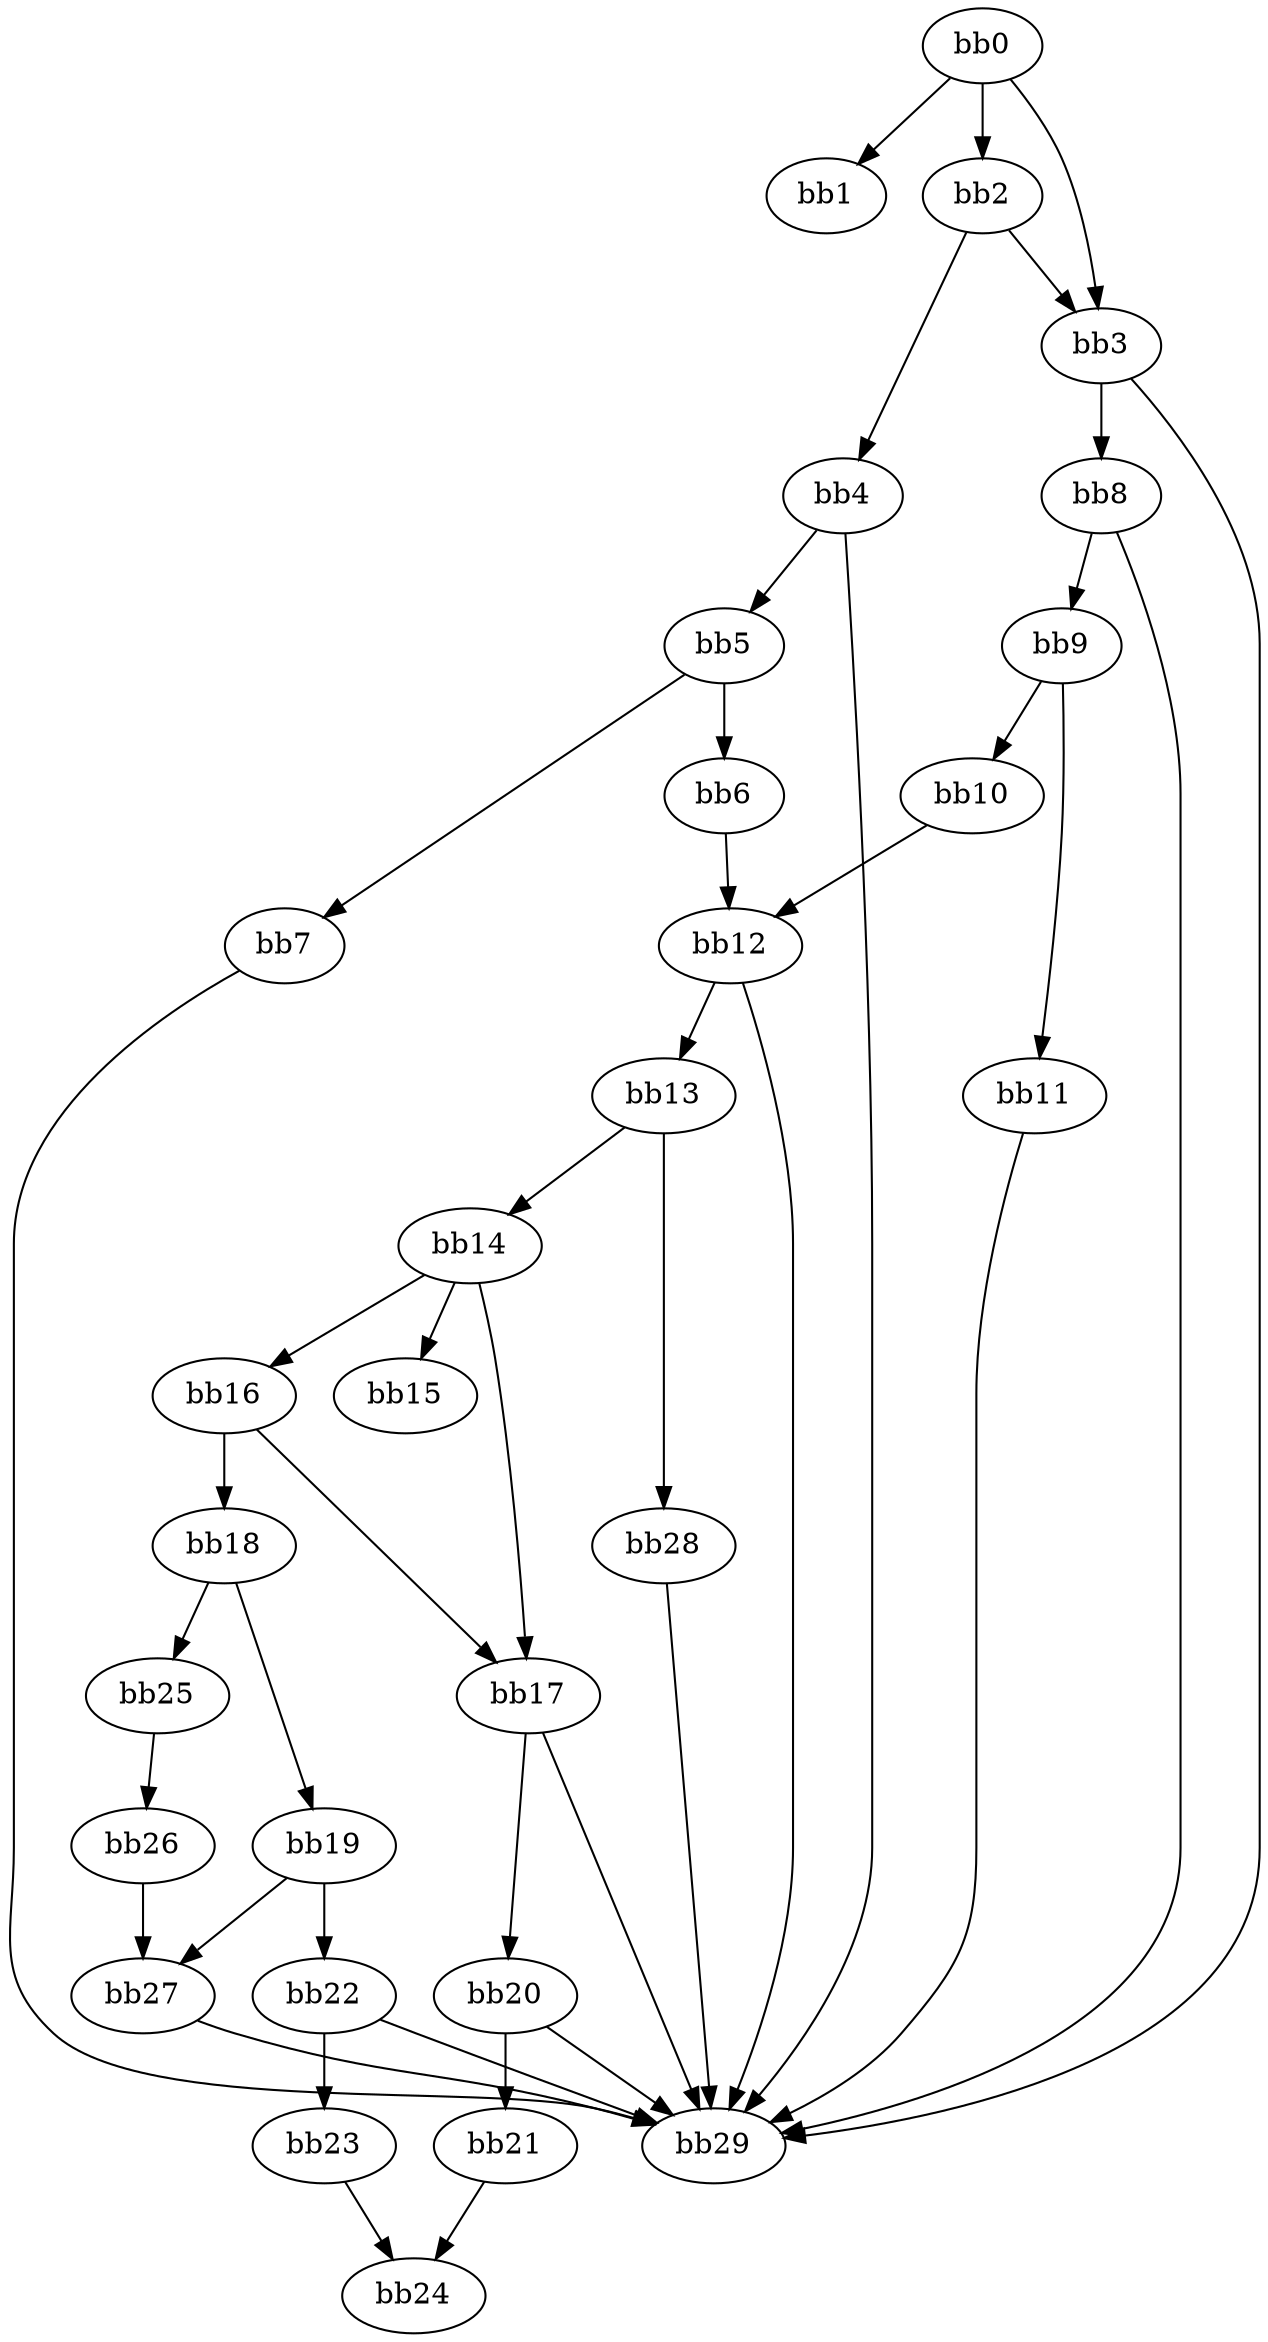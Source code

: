 digraph {
    0 [ label = "bb0\l" ]
    1 [ label = "bb1\l" ]
    2 [ label = "bb2\l" ]
    3 [ label = "bb3\l" ]
    4 [ label = "bb4\l" ]
    5 [ label = "bb5\l" ]
    6 [ label = "bb6\l" ]
    7 [ label = "bb7\l" ]
    8 [ label = "bb8\l" ]
    9 [ label = "bb9\l" ]
    10 [ label = "bb10\l" ]
    11 [ label = "bb11\l" ]
    12 [ label = "bb12\l" ]
    13 [ label = "bb13\l" ]
    14 [ label = "bb14\l" ]
    15 [ label = "bb15\l" ]
    16 [ label = "bb16\l" ]
    17 [ label = "bb17\l" ]
    18 [ label = "bb18\l" ]
    19 [ label = "bb19\l" ]
    20 [ label = "bb20\l" ]
    21 [ label = "bb21\l" ]
    22 [ label = "bb22\l" ]
    23 [ label = "bb23\l" ]
    24 [ label = "bb24\l" ]
    25 [ label = "bb25\l" ]
    26 [ label = "bb26\l" ]
    27 [ label = "bb27\l" ]
    28 [ label = "bb28\l" ]
    29 [ label = "bb29\l" ]
    0 -> 1 [ ]
    0 -> 2 [ ]
    0 -> 3 [ ]
    2 -> 3 [ ]
    2 -> 4 [ ]
    3 -> 8 [ ]
    3 -> 29 [ ]
    4 -> 5 [ ]
    4 -> 29 [ ]
    5 -> 6 [ ]
    5 -> 7 [ ]
    6 -> 12 [ ]
    7 -> 29 [ ]
    8 -> 9 [ ]
    8 -> 29 [ ]
    9 -> 10 [ ]
    9 -> 11 [ ]
    10 -> 12 [ ]
    11 -> 29 [ ]
    12 -> 13 [ ]
    12 -> 29 [ ]
    13 -> 14 [ ]
    13 -> 28 [ ]
    14 -> 15 [ ]
    14 -> 16 [ ]
    14 -> 17 [ ]
    16 -> 17 [ ]
    16 -> 18 [ ]
    17 -> 20 [ ]
    17 -> 29 [ ]
    18 -> 19 [ ]
    18 -> 25 [ ]
    19 -> 22 [ ]
    19 -> 27 [ ]
    20 -> 21 [ ]
    20 -> 29 [ ]
    21 -> 24 [ ]
    22 -> 23 [ ]
    22 -> 29 [ ]
    23 -> 24 [ ]
    25 -> 26 [ ]
    26 -> 27 [ ]
    27 -> 29 [ ]
    28 -> 29 [ ]
}

